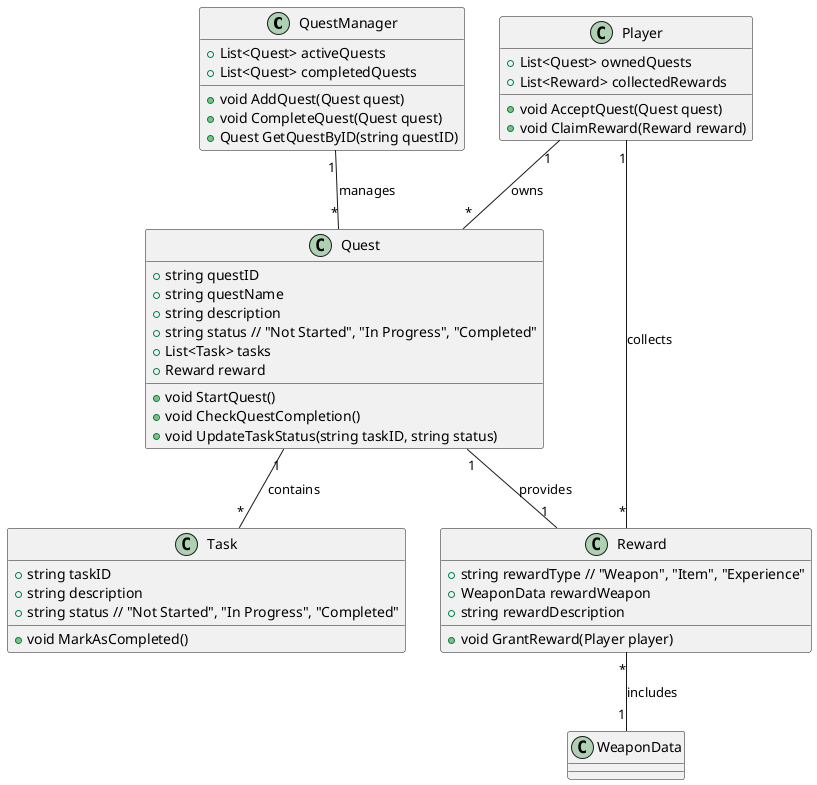 @startuml

class QuestManager {
    + List<Quest> activeQuests
    + List<Quest> completedQuests
    + void AddQuest(Quest quest)
    + void CompleteQuest(Quest quest)
    + Quest GetQuestByID(string questID)
}

class Quest {
    + string questID
    + string questName
    + string description
    + string status // "Not Started", "In Progress", "Completed"
    + List<Task> tasks
    + Reward reward
    + void StartQuest()
    + void CheckQuestCompletion()
    + void UpdateTaskStatus(string taskID, string status)
}

class Task {
    + string taskID
    + string description
    + string status // "Not Started", "In Progress", "Completed"
    + void MarkAsCompleted()
}

class Reward {
    + string rewardType // "Weapon", "Item", "Experience"
    + WeaponData rewardWeapon
    + string rewardDescription
    + void GrantReward(Player player)
}

class Player {
    + List<Quest> ownedQuests
    + List<Reward> collectedRewards
    + void AcceptQuest(Quest quest)
    + void ClaimReward(Reward reward)
}

QuestManager "1" -- "*" Quest : manages
Quest "1" -- "*" Task : contains
Quest "1" -- "1" Reward : provides
Player "1" -- "*" Quest : owns
Player "1" -- "*" Reward : collects
Reward "*" -- "1" WeaponData : includes

@enduml
